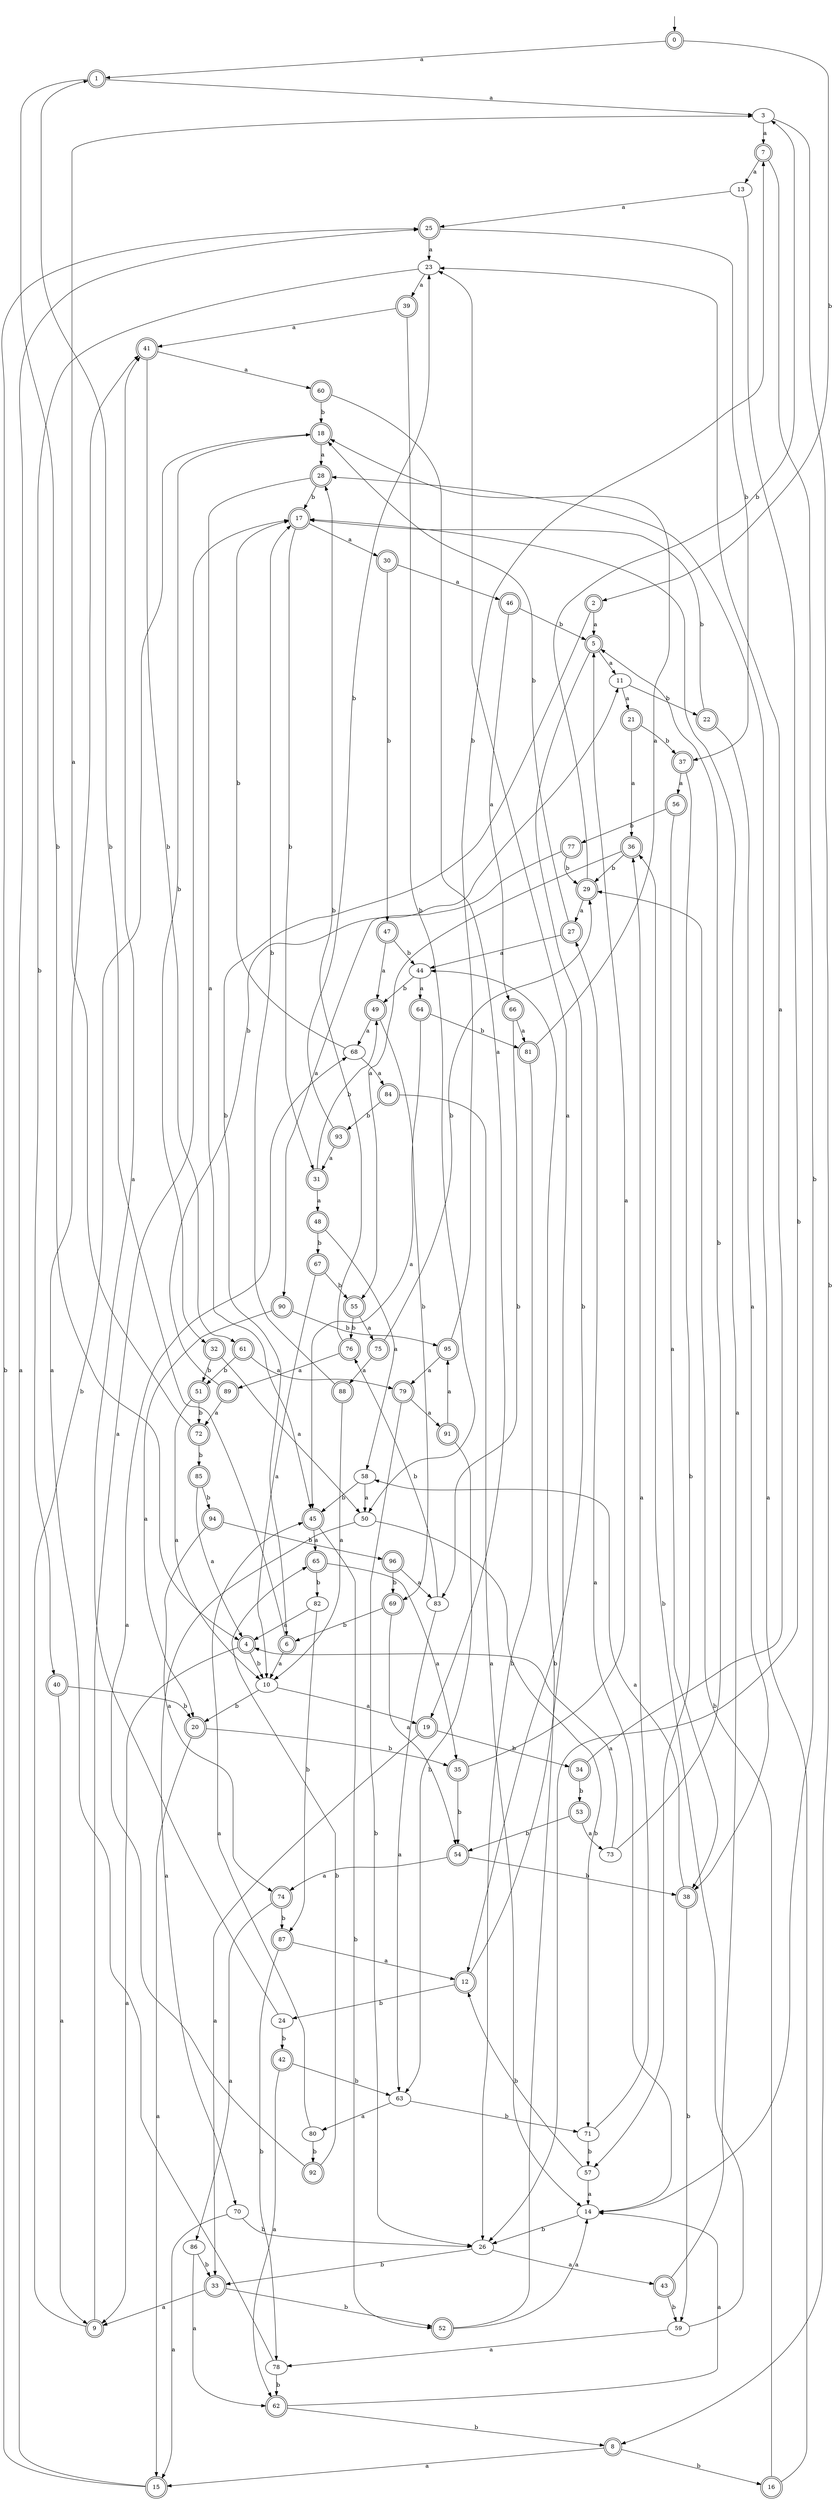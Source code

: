 digraph RandomDFA {
  __start0 [label="", shape=none];
  __start0 -> 0 [label=""];
  0 [shape=circle] [shape=doublecircle]
  0 -> 1 [label="a"]
  0 -> 2 [label="b"]
  1 [shape=doublecircle]
  1 -> 3 [label="a"]
  1 -> 4 [label="b"]
  2 [shape=doublecircle]
  2 -> 5 [label="a"]
  2 -> 6 [label="b"]
  3
  3 -> 7 [label="a"]
  3 -> 8 [label="b"]
  4 [shape=doublecircle]
  4 -> 9 [label="a"]
  4 -> 10 [label="b"]
  5 [shape=doublecircle]
  5 -> 11 [label="a"]
  5 -> 12 [label="b"]
  6 [shape=doublecircle]
  6 -> 10 [label="a"]
  6 -> 1 [label="b"]
  7 [shape=doublecircle]
  7 -> 13 [label="a"]
  7 -> 14 [label="b"]
  8 [shape=doublecircle]
  8 -> 15 [label="a"]
  8 -> 16 [label="b"]
  9 [shape=doublecircle]
  9 -> 17 [label="a"]
  9 -> 18 [label="b"]
  10
  10 -> 19 [label="a"]
  10 -> 20 [label="b"]
  11
  11 -> 21 [label="a"]
  11 -> 22 [label="b"]
  12 [shape=doublecircle]
  12 -> 23 [label="a"]
  12 -> 24 [label="b"]
  13
  13 -> 25 [label="a"]
  13 -> 26 [label="b"]
  14
  14 -> 27 [label="a"]
  14 -> 26 [label="b"]
  15 [shape=doublecircle]
  15 -> 25 [label="a"]
  15 -> 25 [label="b"]
  16 [shape=doublecircle]
  16 -> 28 [label="a"]
  16 -> 29 [label="b"]
  17 [shape=doublecircle]
  17 -> 30 [label="a"]
  17 -> 31 [label="b"]
  18 [shape=doublecircle]
  18 -> 28 [label="a"]
  18 -> 32 [label="b"]
  19 [shape=doublecircle]
  19 -> 33 [label="a"]
  19 -> 34 [label="b"]
  20 [shape=doublecircle]
  20 -> 15 [label="a"]
  20 -> 35 [label="b"]
  21 [shape=doublecircle]
  21 -> 36 [label="a"]
  21 -> 37 [label="b"]
  22 [shape=doublecircle]
  22 -> 38 [label="a"]
  22 -> 17 [label="b"]
  23
  23 -> 39 [label="a"]
  23 -> 40 [label="b"]
  24
  24 -> 41 [label="a"]
  24 -> 42 [label="b"]
  25 [shape=doublecircle]
  25 -> 23 [label="a"]
  25 -> 37 [label="b"]
  26
  26 -> 43 [label="a"]
  26 -> 33 [label="b"]
  27 [shape=doublecircle]
  27 -> 44 [label="a"]
  27 -> 18 [label="b"]
  28 [shape=doublecircle]
  28 -> 45 [label="a"]
  28 -> 17 [label="b"]
  29 [shape=doublecircle]
  29 -> 27 [label="a"]
  29 -> 3 [label="b"]
  30 [shape=doublecircle]
  30 -> 46 [label="a"]
  30 -> 47 [label="b"]
  31 [shape=doublecircle]
  31 -> 48 [label="a"]
  31 -> 49 [label="b"]
  32 [shape=doublecircle]
  32 -> 50 [label="a"]
  32 -> 51 [label="b"]
  33 [shape=doublecircle]
  33 -> 9 [label="a"]
  33 -> 52 [label="b"]
  34 [shape=doublecircle]
  34 -> 23 [label="a"]
  34 -> 53 [label="b"]
  35 [shape=doublecircle]
  35 -> 5 [label="a"]
  35 -> 54 [label="b"]
  36 [shape=doublecircle]
  36 -> 55 [label="a"]
  36 -> 29 [label="b"]
  37 [shape=doublecircle]
  37 -> 56 [label="a"]
  37 -> 57 [label="b"]
  38 [shape=doublecircle]
  38 -> 58 [label="a"]
  38 -> 59 [label="b"]
  39 [shape=doublecircle]
  39 -> 41 [label="a"]
  39 -> 50 [label="b"]
  40 [shape=doublecircle]
  40 -> 9 [label="a"]
  40 -> 20 [label="b"]
  41 [shape=doublecircle]
  41 -> 60 [label="a"]
  41 -> 61 [label="b"]
  42 [shape=doublecircle]
  42 -> 62 [label="a"]
  42 -> 63 [label="b"]
  43 [shape=doublecircle]
  43 -> 17 [label="a"]
  43 -> 59 [label="b"]
  44
  44 -> 64 [label="a"]
  44 -> 49 [label="b"]
  45 [shape=doublecircle]
  45 -> 65 [label="a"]
  45 -> 52 [label="b"]
  46 [shape=doublecircle]
  46 -> 66 [label="a"]
  46 -> 5 [label="b"]
  47 [shape=doublecircle]
  47 -> 49 [label="a"]
  47 -> 44 [label="b"]
  48 [shape=doublecircle]
  48 -> 58 [label="a"]
  48 -> 67 [label="b"]
  49 [shape=doublecircle]
  49 -> 68 [label="a"]
  49 -> 69 [label="b"]
  50
  50 -> 70 [label="a"]
  50 -> 71 [label="b"]
  51 [shape=doublecircle]
  51 -> 10 [label="a"]
  51 -> 72 [label="b"]
  52 [shape=doublecircle]
  52 -> 14 [label="a"]
  52 -> 44 [label="b"]
  53 [shape=doublecircle]
  53 -> 73 [label="a"]
  53 -> 54 [label="b"]
  54 [shape=doublecircle]
  54 -> 74 [label="a"]
  54 -> 38 [label="b"]
  55 [shape=doublecircle]
  55 -> 75 [label="a"]
  55 -> 76 [label="b"]
  56 [shape=doublecircle]
  56 -> 38 [label="a"]
  56 -> 77 [label="b"]
  57
  57 -> 14 [label="a"]
  57 -> 12 [label="b"]
  58
  58 -> 50 [label="a"]
  58 -> 45 [label="b"]
  59
  59 -> 78 [label="a"]
  59 -> 36 [label="b"]
  60 [shape=doublecircle]
  60 -> 19 [label="a"]
  60 -> 18 [label="b"]
  61 [shape=doublecircle]
  61 -> 79 [label="a"]
  61 -> 51 [label="b"]
  62 [shape=doublecircle]
  62 -> 14 [label="a"]
  62 -> 8 [label="b"]
  63
  63 -> 80 [label="a"]
  63 -> 71 [label="b"]
  64 [shape=doublecircle]
  64 -> 45 [label="a"]
  64 -> 81 [label="b"]
  65 [shape=doublecircle]
  65 -> 35 [label="a"]
  65 -> 82 [label="b"]
  66 [shape=doublecircle]
  66 -> 81 [label="a"]
  66 -> 83 [label="b"]
  67 [shape=doublecircle]
  67 -> 10 [label="a"]
  67 -> 55 [label="b"]
  68
  68 -> 84 [label="a"]
  68 -> 17 [label="b"]
  69 [shape=doublecircle]
  69 -> 54 [label="a"]
  69 -> 6 [label="b"]
  70
  70 -> 15 [label="a"]
  70 -> 26 [label="b"]
  71
  71 -> 36 [label="a"]
  71 -> 57 [label="b"]
  72 [shape=doublecircle]
  72 -> 3 [label="a"]
  72 -> 85 [label="b"]
  73
  73 -> 4 [label="a"]
  73 -> 5 [label="b"]
  74 [shape=doublecircle]
  74 -> 86 [label="a"]
  74 -> 87 [label="b"]
  75 [shape=doublecircle]
  75 -> 88 [label="a"]
  75 -> 29 [label="b"]
  76 [shape=doublecircle]
  76 -> 89 [label="a"]
  76 -> 28 [label="b"]
  77 [shape=doublecircle]
  77 -> 90 [label="a"]
  77 -> 29 [label="b"]
  78
  78 -> 41 [label="a"]
  78 -> 62 [label="b"]
  79 [shape=doublecircle]
  79 -> 91 [label="a"]
  79 -> 26 [label="b"]
  80
  80 -> 45 [label="a"]
  80 -> 92 [label="b"]
  81 [shape=doublecircle]
  81 -> 18 [label="a"]
  81 -> 26 [label="b"]
  82
  82 -> 4 [label="a"]
  82 -> 87 [label="b"]
  83
  83 -> 63 [label="a"]
  83 -> 76 [label="b"]
  84 [shape=doublecircle]
  84 -> 14 [label="a"]
  84 -> 93 [label="b"]
  85 [shape=doublecircle]
  85 -> 4 [label="a"]
  85 -> 94 [label="b"]
  86
  86 -> 62 [label="a"]
  86 -> 33 [label="b"]
  87 [shape=doublecircle]
  87 -> 12 [label="a"]
  87 -> 78 [label="b"]
  88 [shape=doublecircle]
  88 -> 10 [label="a"]
  88 -> 17 [label="b"]
  89 [shape=doublecircle]
  89 -> 72 [label="a"]
  89 -> 11 [label="b"]
  90 [shape=doublecircle]
  90 -> 20 [label="a"]
  90 -> 95 [label="b"]
  91 [shape=doublecircle]
  91 -> 95 [label="a"]
  91 -> 63 [label="b"]
  92 [shape=doublecircle]
  92 -> 68 [label="a"]
  92 -> 65 [label="b"]
  93 [shape=doublecircle]
  93 -> 31 [label="a"]
  93 -> 23 [label="b"]
  94 [shape=doublecircle]
  94 -> 74 [label="a"]
  94 -> 96 [label="b"]
  95 [shape=doublecircle]
  95 -> 79 [label="a"]
  95 -> 7 [label="b"]
  96 [shape=doublecircle]
  96 -> 83 [label="a"]
  96 -> 69 [label="b"]
}
